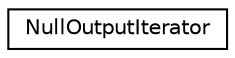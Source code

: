 digraph "Graphical Class Hierarchy"
{
 // LATEX_PDF_SIZE
  edge [fontname="Helvetica",fontsize="10",labelfontname="Helvetica",labelfontsize="10"];
  node [fontname="Helvetica",fontsize="10",shape=record];
  rankdir="LR";
  Node0 [label="NullOutputIterator",height=0.2,width=0.4,color="black", fillcolor="white", style="filled",URL="$structNullOutputIterator.html",tooltip=" "];
}
